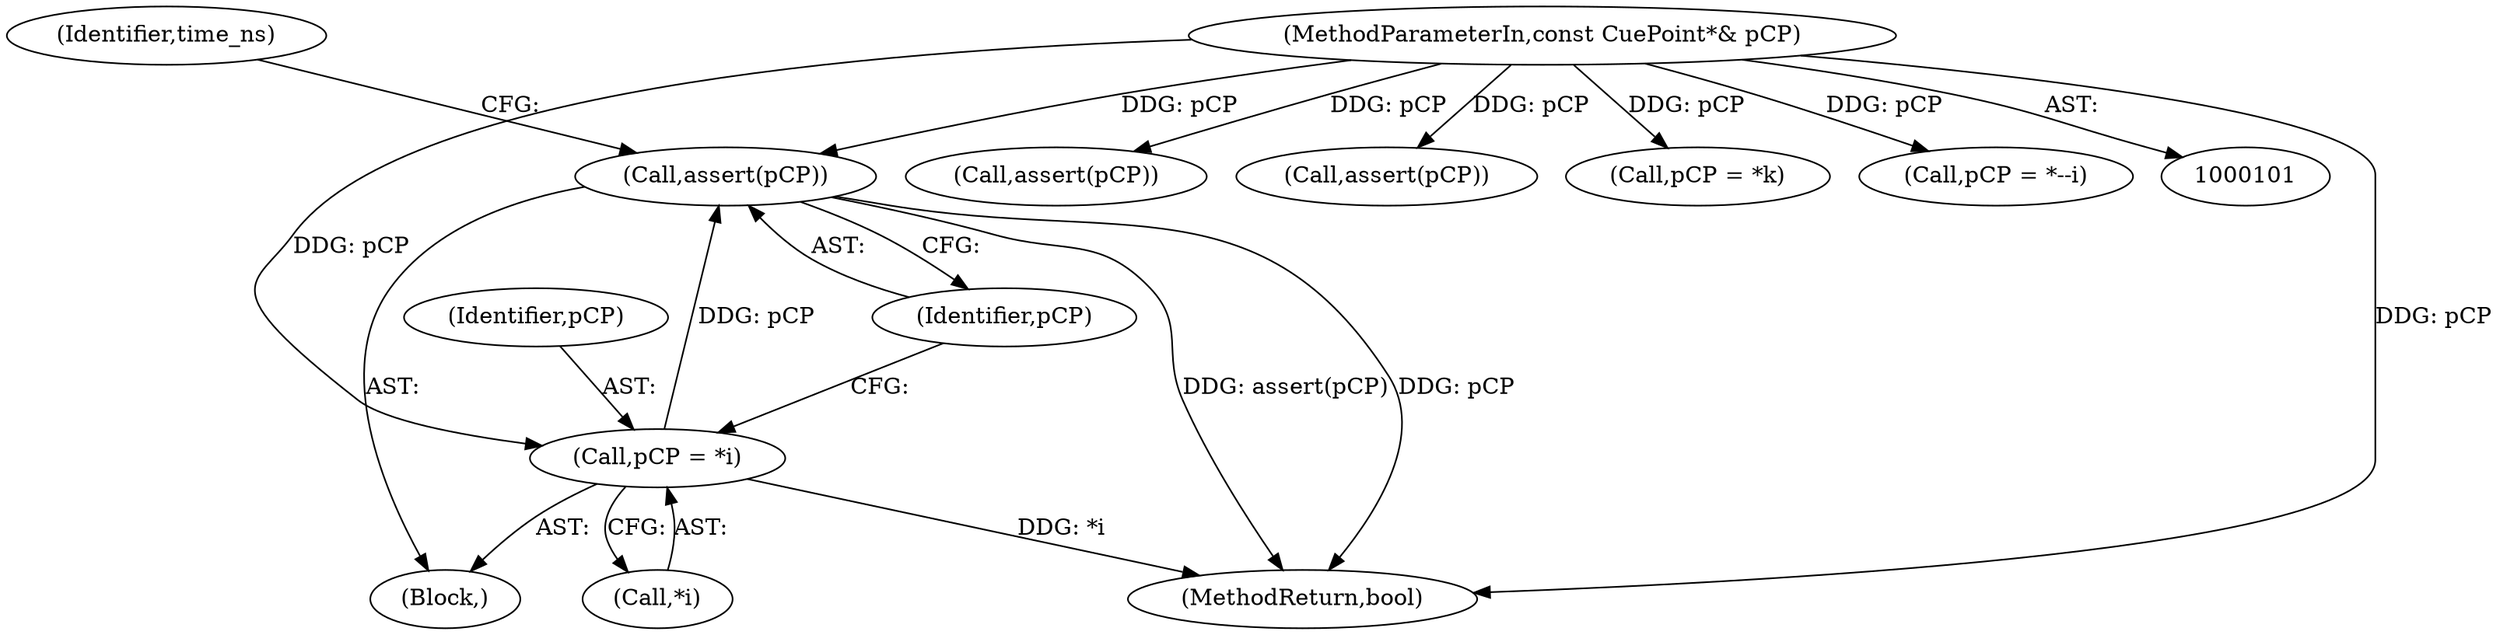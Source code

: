 digraph "1_Android_cc274e2abe8b2a6698a5c47d8aa4bb45f1f9538d_9@API" {
"1000142" [label="(Call,assert(pCP))"];
"1000138" [label="(Call,pCP = *i)"];
"1000104" [label="(MethodParameterIn,const CuePoint*& pCP)"];
"1000146" [label="(Identifier,time_ns)"];
"1000139" [label="(Identifier,pCP)"];
"1000228" [label="(Call,assert(pCP))"];
"1000104" [label="(MethodParameterIn,const CuePoint*& pCP)"];
"1000140" [label="(Call,*i)"];
"1000243" [label="(MethodReturn,bool)"];
"1000142" [label="(Call,assert(pCP))"];
"1000106" [label="(Block,)"];
"1000185" [label="(Call,assert(pCP))"];
"1000138" [label="(Call,pCP = *i)"];
"1000181" [label="(Call,pCP = *k)"];
"1000143" [label="(Identifier,pCP)"];
"1000223" [label="(Call,pCP = *--i)"];
"1000142" -> "1000106"  [label="AST: "];
"1000142" -> "1000143"  [label="CFG: "];
"1000143" -> "1000142"  [label="AST: "];
"1000146" -> "1000142"  [label="CFG: "];
"1000142" -> "1000243"  [label="DDG: assert(pCP)"];
"1000142" -> "1000243"  [label="DDG: pCP"];
"1000138" -> "1000142"  [label="DDG: pCP"];
"1000104" -> "1000142"  [label="DDG: pCP"];
"1000138" -> "1000106"  [label="AST: "];
"1000138" -> "1000140"  [label="CFG: "];
"1000139" -> "1000138"  [label="AST: "];
"1000140" -> "1000138"  [label="AST: "];
"1000143" -> "1000138"  [label="CFG: "];
"1000138" -> "1000243"  [label="DDG: *i"];
"1000104" -> "1000138"  [label="DDG: pCP"];
"1000104" -> "1000101"  [label="AST: "];
"1000104" -> "1000243"  [label="DDG: pCP"];
"1000104" -> "1000181"  [label="DDG: pCP"];
"1000104" -> "1000185"  [label="DDG: pCP"];
"1000104" -> "1000223"  [label="DDG: pCP"];
"1000104" -> "1000228"  [label="DDG: pCP"];
}
